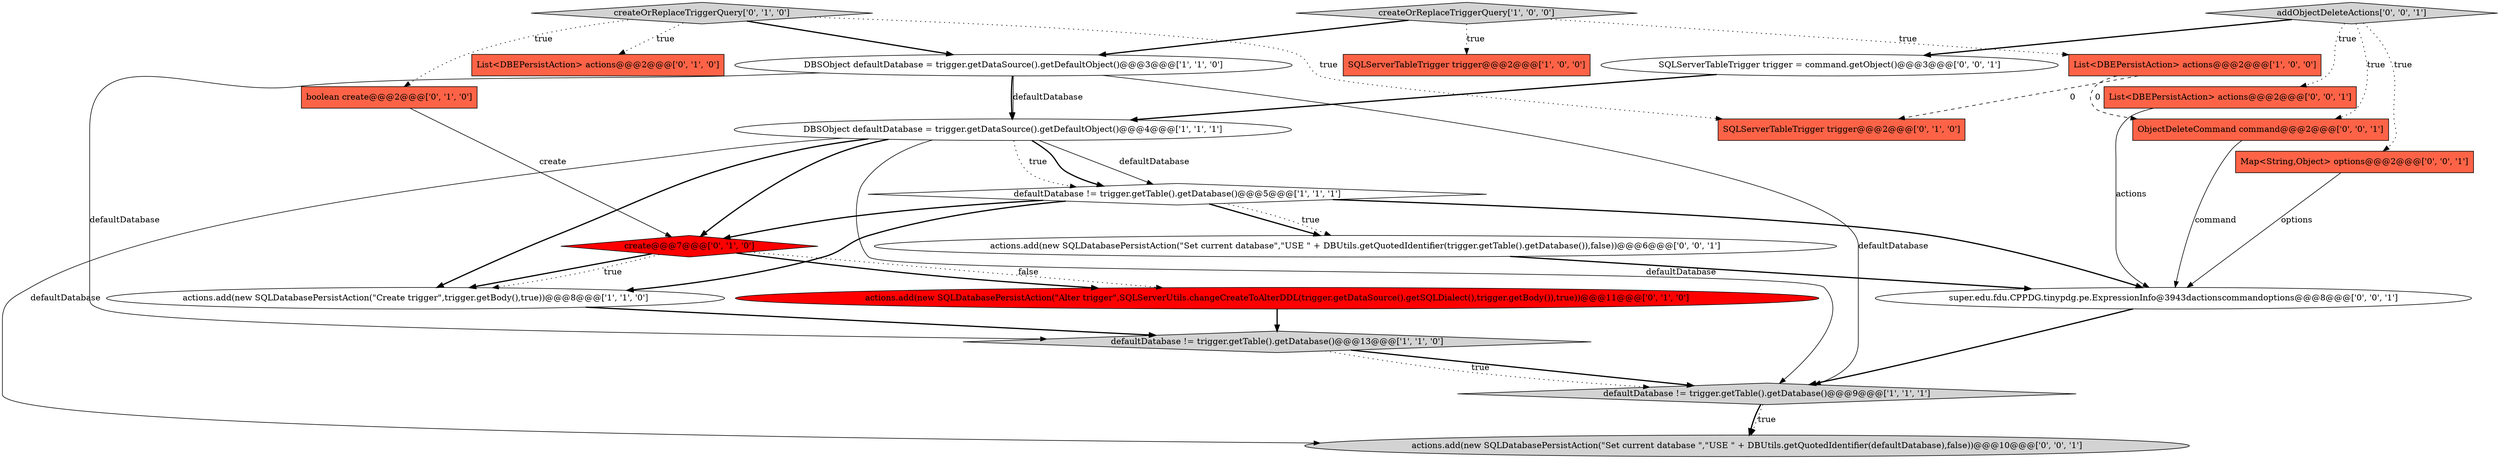 digraph {
9 [style = filled, label = "createOrReplaceTriggerQuery['0', '1', '0']", fillcolor = lightgray, shape = diamond image = "AAA0AAABBB2BBB"];
8 [style = filled, label = "DBSObject defaultDatabase = trigger.getDataSource().getDefaultObject()@@@3@@@['1', '1', '0']", fillcolor = white, shape = ellipse image = "AAA0AAABBB1BBB"];
2 [style = filled, label = "DBSObject defaultDatabase = trigger.getDataSource().getDefaultObject()@@@4@@@['1', '1', '1']", fillcolor = white, shape = ellipse image = "AAA0AAABBB1BBB"];
4 [style = filled, label = "List<DBEPersistAction> actions@@@2@@@['1', '0', '0']", fillcolor = tomato, shape = box image = "AAA1AAABBB1BBB"];
17 [style = filled, label = "SQLServerTableTrigger trigger = command.getObject()@@@3@@@['0', '0', '1']", fillcolor = white, shape = ellipse image = "AAA0AAABBB3BBB"];
10 [style = filled, label = "actions.add(new SQLDatabasePersistAction(\"Alter trigger\",SQLServerUtils.changeCreateToAlterDDL(trigger.getDataSource().getSQLDialect(),trigger.getBody()),true))@@@11@@@['0', '1', '0']", fillcolor = red, shape = ellipse image = "AAA1AAABBB2BBB"];
14 [style = filled, label = "SQLServerTableTrigger trigger@@@2@@@['0', '1', '0']", fillcolor = tomato, shape = box image = "AAA1AAABBB2BBB"];
19 [style = filled, label = "List<DBEPersistAction> actions@@@2@@@['0', '0', '1']", fillcolor = tomato, shape = box image = "AAA0AAABBB3BBB"];
16 [style = filled, label = "addObjectDeleteActions['0', '0', '1']", fillcolor = lightgray, shape = diamond image = "AAA0AAABBB3BBB"];
18 [style = filled, label = "actions.add(new SQLDatabasePersistAction(\"Set current database \",\"USE \" + DBUtils.getQuotedIdentifier(defaultDatabase),false))@@@10@@@['0', '0', '1']", fillcolor = lightgray, shape = ellipse image = "AAA0AAABBB3BBB"];
11 [style = filled, label = "boolean create@@@2@@@['0', '1', '0']", fillcolor = tomato, shape = box image = "AAA0AAABBB2BBB"];
22 [style = filled, label = "ObjectDeleteCommand command@@@2@@@['0', '0', '1']", fillcolor = tomato, shape = box image = "AAA0AAABBB3BBB"];
1 [style = filled, label = "SQLServerTableTrigger trigger@@@2@@@['1', '0', '0']", fillcolor = tomato, shape = box image = "AAA0AAABBB1BBB"];
6 [style = filled, label = "actions.add(new SQLDatabasePersistAction(\"Create trigger\",trigger.getBody(),true))@@@8@@@['1', '1', '0']", fillcolor = white, shape = ellipse image = "AAA0AAABBB1BBB"];
15 [style = filled, label = "actions.add(new SQLDatabasePersistAction(\"Set current database\",\"USE \" + DBUtils.getQuotedIdentifier(trigger.getTable().getDatabase()),false))@@@6@@@['0', '0', '1']", fillcolor = white, shape = ellipse image = "AAA0AAABBB3BBB"];
12 [style = filled, label = "create@@@7@@@['0', '1', '0']", fillcolor = red, shape = diamond image = "AAA1AAABBB2BBB"];
7 [style = filled, label = "defaultDatabase != trigger.getTable().getDatabase()@@@13@@@['1', '1', '0']", fillcolor = lightgray, shape = diamond image = "AAA0AAABBB1BBB"];
13 [style = filled, label = "List<DBEPersistAction> actions@@@2@@@['0', '1', '0']", fillcolor = tomato, shape = box image = "AAA0AAABBB2BBB"];
21 [style = filled, label = "super.edu.fdu.CPPDG.tinypdg.pe.ExpressionInfo@3943dactionscommandoptions@@@8@@@['0', '0', '1']", fillcolor = white, shape = ellipse image = "AAA0AAABBB3BBB"];
5 [style = filled, label = "defaultDatabase != trigger.getTable().getDatabase()@@@5@@@['1', '1', '1']", fillcolor = white, shape = diamond image = "AAA0AAABBB1BBB"];
20 [style = filled, label = "Map<String,Object> options@@@2@@@['0', '0', '1']", fillcolor = tomato, shape = box image = "AAA0AAABBB3BBB"];
0 [style = filled, label = "createOrReplaceTriggerQuery['1', '0', '0']", fillcolor = lightgray, shape = diamond image = "AAA0AAABBB1BBB"];
3 [style = filled, label = "defaultDatabase != trigger.getTable().getDatabase()@@@9@@@['1', '1', '1']", fillcolor = lightgray, shape = diamond image = "AAA0AAABBB1BBB"];
2->5 [style = solid, label="defaultDatabase"];
16->19 [style = dotted, label="true"];
12->10 [style = dotted, label="false"];
2->6 [style = bold, label=""];
15->21 [style = bold, label=""];
9->11 [style = dotted, label="true"];
0->4 [style = dotted, label="true"];
8->2 [style = solid, label="defaultDatabase"];
5->15 [style = bold, label=""];
16->20 [style = dotted, label="true"];
4->22 [style = dashed, label="0"];
16->17 [style = bold, label=""];
16->22 [style = dotted, label="true"];
21->3 [style = bold, label=""];
9->8 [style = bold, label=""];
11->12 [style = solid, label="create"];
12->6 [style = bold, label=""];
10->7 [style = bold, label=""];
5->15 [style = dotted, label="true"];
9->14 [style = dotted, label="true"];
7->3 [style = bold, label=""];
2->12 [style = bold, label=""];
8->7 [style = solid, label="defaultDatabase"];
3->18 [style = bold, label=""];
5->21 [style = bold, label=""];
20->21 [style = solid, label="options"];
12->10 [style = bold, label=""];
5->6 [style = bold, label=""];
17->2 [style = bold, label=""];
19->21 [style = solid, label="actions"];
8->2 [style = bold, label=""];
5->12 [style = bold, label=""];
7->3 [style = dotted, label="true"];
12->6 [style = dotted, label="true"];
2->18 [style = solid, label="defaultDatabase"];
3->18 [style = dotted, label="true"];
0->1 [style = dotted, label="true"];
9->13 [style = dotted, label="true"];
0->8 [style = bold, label=""];
22->21 [style = solid, label="command"];
4->14 [style = dashed, label="0"];
8->3 [style = solid, label="defaultDatabase"];
6->7 [style = bold, label=""];
2->5 [style = dotted, label="true"];
2->3 [style = solid, label="defaultDatabase"];
2->5 [style = bold, label=""];
}
